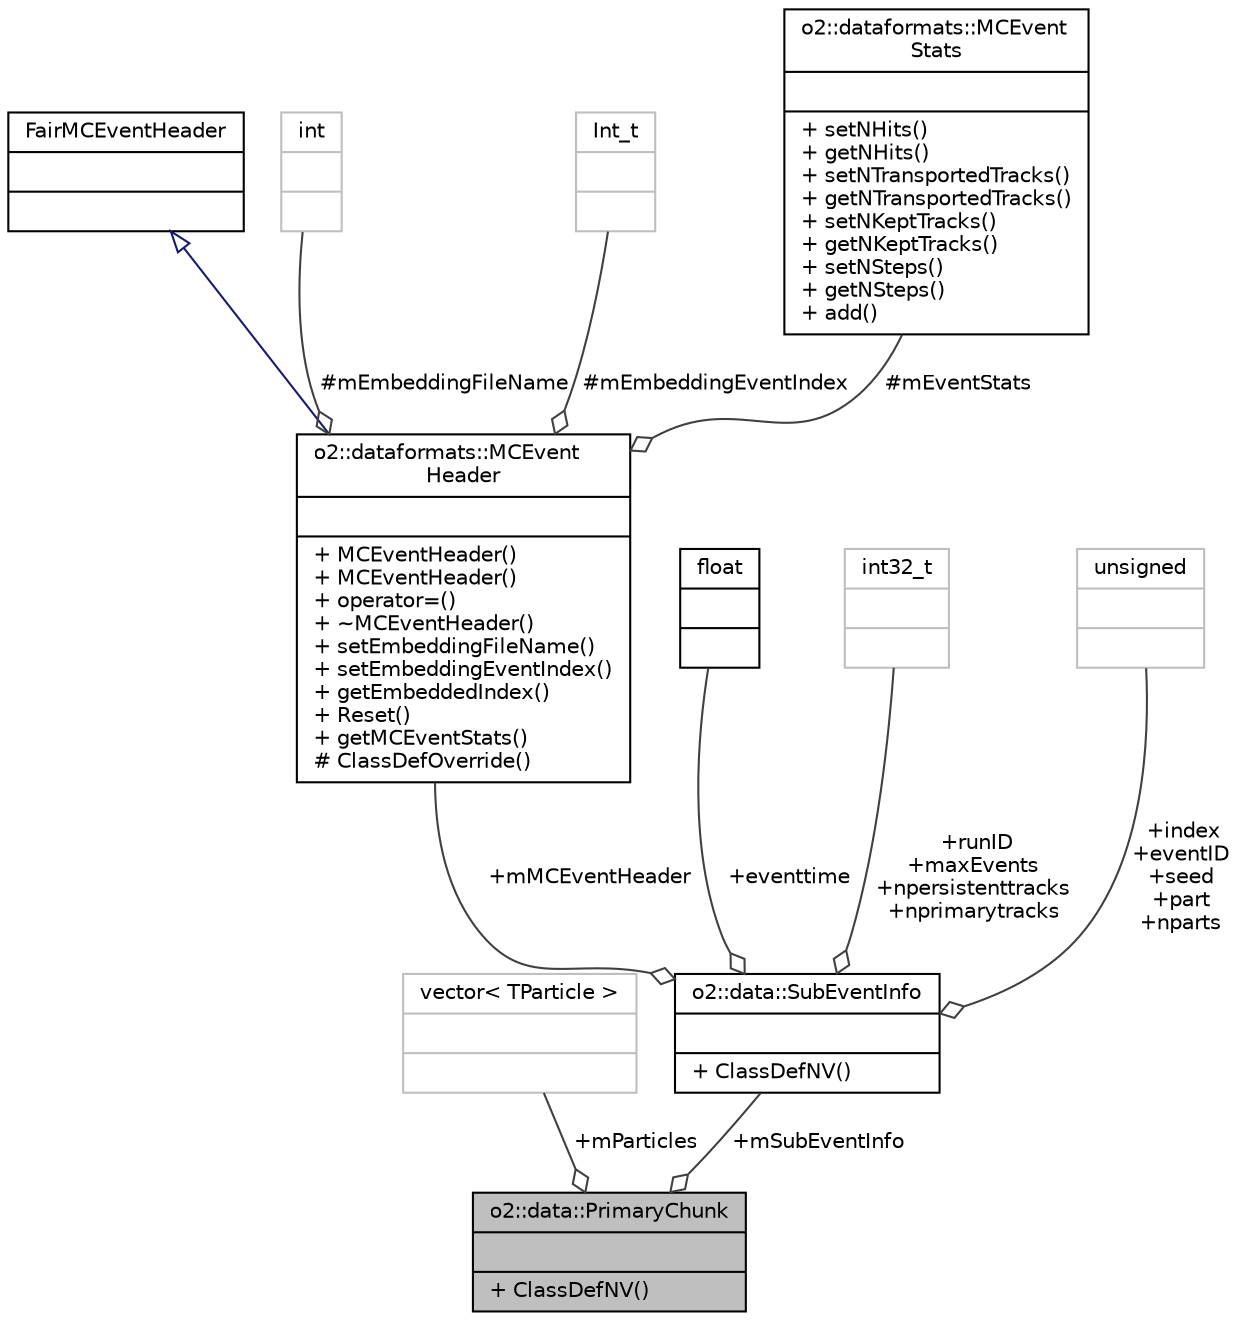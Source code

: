 digraph "o2::data::PrimaryChunk"
{
 // INTERACTIVE_SVG=YES
  bgcolor="transparent";
  edge [fontname="Helvetica",fontsize="10",labelfontname="Helvetica",labelfontsize="10"];
  node [fontname="Helvetica",fontsize="10",shape=record];
  Node1 [label="{o2::data::PrimaryChunk\n||+ ClassDefNV()\l}",height=0.2,width=0.4,color="black", fillcolor="grey75", style="filled", fontcolor="black"];
  Node2 -> Node1 [color="grey25",fontsize="10",style="solid",label=" +mParticles" ,arrowhead="odiamond",fontname="Helvetica"];
  Node2 [label="{vector\< TParticle \>\n||}",height=0.2,width=0.4,color="grey75"];
  Node3 -> Node1 [color="grey25",fontsize="10",style="solid",label=" +mSubEventInfo" ,arrowhead="odiamond",fontname="Helvetica"];
  Node3 [label="{o2::data::SubEventInfo\n||+ ClassDefNV()\l}",height=0.2,width=0.4,color="black",URL="$d5/dbc/structo2_1_1data_1_1SubEventInfo.html"];
  Node4 -> Node3 [color="grey25",fontsize="10",style="solid",label=" +mMCEventHeader" ,arrowhead="odiamond",fontname="Helvetica"];
  Node4 [label="{o2::dataformats::MCEvent\lHeader\n||+ MCEventHeader()\l+ MCEventHeader()\l+ operator=()\l+ ~MCEventHeader()\l+ setEmbeddingFileName()\l+ setEmbeddingEventIndex()\l+ getEmbeddedIndex()\l+ Reset()\l+ getMCEventStats()\l# ClassDefOverride()\l}",height=0.2,width=0.4,color="black",URL="$d4/db1/classo2_1_1dataformats_1_1MCEventHeader.html"];
  Node5 -> Node4 [dir="back",color="midnightblue",fontsize="10",style="solid",arrowtail="onormal",fontname="Helvetica"];
  Node5 [label="{FairMCEventHeader\n||}",height=0.2,width=0.4,color="black",URL="$dd/d8f/classFairMCEventHeader.html"];
  Node6 -> Node4 [color="grey25",fontsize="10",style="solid",label=" #mEmbeddingFileName" ,arrowhead="odiamond",fontname="Helvetica"];
  Node6 [label="{int\n||}",height=0.2,width=0.4,color="grey75"];
  Node7 -> Node4 [color="grey25",fontsize="10",style="solid",label=" #mEmbeddingEventIndex" ,arrowhead="odiamond",fontname="Helvetica"];
  Node7 [label="{Int_t\n||}",height=0.2,width=0.4,color="grey75"];
  Node8 -> Node4 [color="grey25",fontsize="10",style="solid",label=" #mEventStats" ,arrowhead="odiamond",fontname="Helvetica"];
  Node8 [label="{o2::dataformats::MCEvent\lStats\n||+ setNHits()\l+ getNHits()\l+ setNTransportedTracks()\l+ getNTransportedTracks()\l+ setNKeptTracks()\l+ getNKeptTracks()\l+ setNSteps()\l+ getNSteps()\l+ add()\l}",height=0.2,width=0.4,color="black",URL="$d9/ddb/classo2_1_1dataformats_1_1MCEventStats.html"];
  Node9 -> Node3 [color="grey25",fontsize="10",style="solid",label=" +eventtime" ,arrowhead="odiamond",fontname="Helvetica"];
  Node9 [label="{float\n||}",height=0.2,width=0.4,color="black",URL="$d4/dc3/classfloat.html"];
  Node10 -> Node3 [color="grey25",fontsize="10",style="solid",label=" +runID\n+maxEvents\n+npersistenttracks\n+nprimarytracks" ,arrowhead="odiamond",fontname="Helvetica"];
  Node10 [label="{int32_t\n||}",height=0.2,width=0.4,color="grey75"];
  Node11 -> Node3 [color="grey25",fontsize="10",style="solid",label=" +index\n+eventID\n+seed\n+part\n+nparts" ,arrowhead="odiamond",fontname="Helvetica"];
  Node11 [label="{unsigned\n||}",height=0.2,width=0.4,color="grey75"];
}
